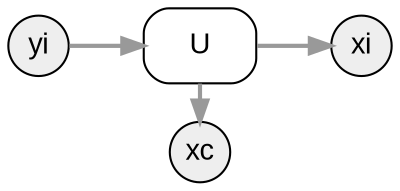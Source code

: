 digraph d {
	node [fontname = "Arial"];
	edge [fontname = "Arial", fontsize=11,color="#999999", penwidth=2, weight=1];

	rankdir=LR
	subgraph port {
		node [shape=circle, style=filled, fillcolor="#EEEEEE", fixedsize=true, width=0.4]
		xi
		xc
		yi
		}
	subgraph process {
		node [shape=box, style=rounded]
		U
	}
{rank=same; xc U}
yi -> U
U -> xi
U -> xc
}
